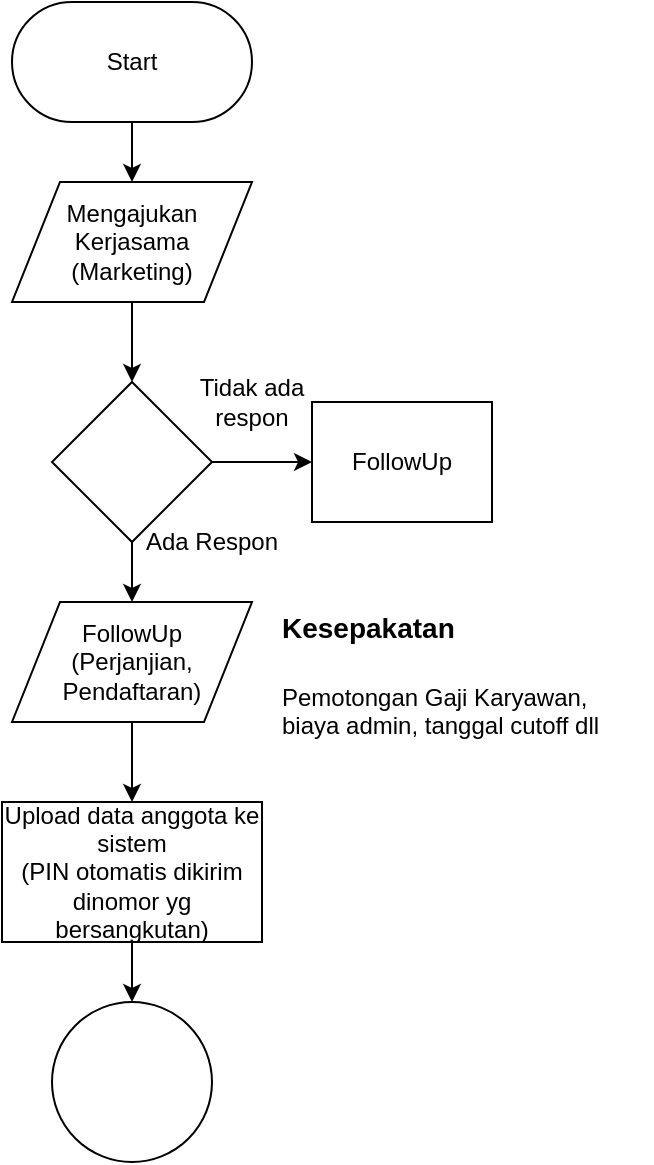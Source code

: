 <mxfile version="12.2.4" type="github" pages="1"><diagram id="SikVy1bVol5qIIZG4Op5" name="Page-1"><mxGraphModel dx="1129" dy="610" grid="1" gridSize="10" guides="1" tooltips="1" connect="1" arrows="1" fold="1" page="1" pageScale="1" pageWidth="850" pageHeight="1100" math="0" shadow="0"><root><mxCell id="0"/><mxCell id="1" parent="0"/><mxCell id="g8O48SXkrSliV69VItdM-21" value="" style="edgeStyle=orthogonalEdgeStyle;rounded=0;orthogonalLoop=1;jettySize=auto;html=1;" edge="1" parent="1" source="g8O48SXkrSliV69VItdM-3" target="g8O48SXkrSliV69VItdM-4"><mxGeometry relative="1" as="geometry"/></mxCell><mxCell id="g8O48SXkrSliV69VItdM-3" value="Start" style="rounded=1;whiteSpace=wrap;html=1;arcSize=50;" vertex="1" parent="1"><mxGeometry x="20" y="20" width="120" height="60" as="geometry"/></mxCell><mxCell id="g8O48SXkrSliV69VItdM-22" value="" style="edgeStyle=orthogonalEdgeStyle;rounded=0;orthogonalLoop=1;jettySize=auto;html=1;" edge="1" parent="1" source="g8O48SXkrSliV69VItdM-4" target="g8O48SXkrSliV69VItdM-8"><mxGeometry relative="1" as="geometry"/></mxCell><mxCell id="g8O48SXkrSliV69VItdM-4" value="&lt;span style=&quot;text-align: left ; white-space: normal&quot;&gt;Mengajukan Kerjasama&lt;/span&gt;&lt;br style=&quot;text-align: left ; white-space: normal&quot;&gt;&lt;span style=&quot;text-align: left ; white-space: normal&quot;&gt;(Marketing)&lt;/span&gt;" style="shape=parallelogram;perimeter=parallelogramPerimeter;whiteSpace=wrap;html=1;" vertex="1" parent="1"><mxGeometry x="20" y="110" width="120" height="60" as="geometry"/></mxCell><mxCell id="g8O48SXkrSliV69VItdM-20" value="" style="edgeStyle=orthogonalEdgeStyle;rounded=0;orthogonalLoop=1;jettySize=auto;html=1;" edge="1" parent="1" source="g8O48SXkrSliV69VItdM-8" target="g8O48SXkrSliV69VItdM-19"><mxGeometry relative="1" as="geometry"/></mxCell><mxCell id="g8O48SXkrSliV69VItdM-25" value="" style="edgeStyle=orthogonalEdgeStyle;rounded=0;orthogonalLoop=1;jettySize=auto;html=1;" edge="1" parent="1" source="g8O48SXkrSliV69VItdM-8" target="g8O48SXkrSliV69VItdM-24"><mxGeometry relative="1" as="geometry"/></mxCell><mxCell id="g8O48SXkrSliV69VItdM-8" value="" style="rhombus;whiteSpace=wrap;html=1;" vertex="1" parent="1"><mxGeometry x="40" y="210" width="80" height="80" as="geometry"/></mxCell><mxCell id="g8O48SXkrSliV69VItdM-17" value="Ada Respon" style="text;html=1;strokeColor=none;fillColor=none;align=center;verticalAlign=middle;whiteSpace=wrap;rounded=0;" vertex="1" parent="1"><mxGeometry x="80" y="280" width="80" height="20" as="geometry"/></mxCell><mxCell id="g8O48SXkrSliV69VItdM-18" value="Tidak ada respon" style="text;html=1;strokeColor=none;fillColor=none;align=center;verticalAlign=middle;whiteSpace=wrap;rounded=0;" vertex="1" parent="1"><mxGeometry x="100" y="210" width="80" height="20" as="geometry"/></mxCell><mxCell id="g8O48SXkrSliV69VItdM-19" value="FollowUp" style="rounded=0;whiteSpace=wrap;html=1;" vertex="1" parent="1"><mxGeometry x="170" y="220" width="90" height="60" as="geometry"/></mxCell><mxCell id="g8O48SXkrSliV69VItdM-29" value="" style="edgeStyle=orthogonalEdgeStyle;rounded=0;orthogonalLoop=1;jettySize=auto;html=1;" edge="1" parent="1" source="g8O48SXkrSliV69VItdM-24" target="g8O48SXkrSliV69VItdM-27"><mxGeometry relative="1" as="geometry"/></mxCell><mxCell id="g8O48SXkrSliV69VItdM-24" value="FollowUp&lt;br&gt;(Perjanjian, Pendaftaran)" style="shape=parallelogram;perimeter=parallelogramPerimeter;whiteSpace=wrap;html=1;" vertex="1" parent="1"><mxGeometry x="20" y="320" width="120" height="60" as="geometry"/></mxCell><mxCell id="g8O48SXkrSliV69VItdM-26" value="&lt;p style=&quot;line-height: 90%&quot;&gt;&lt;/p&gt;&lt;h1&gt;&lt;font style=&quot;font-size: 14px&quot;&gt;Kesepakatan&lt;/font&gt;&lt;/h1&gt;&lt;p&gt;Pemotongan Gaji Karyawan, biaya admin, tanggal cutoff dll&lt;/p&gt;&lt;p&gt;&lt;/p&gt;" style="text;html=1;strokeColor=none;fillColor=none;spacing=5;spacingTop=-20;whiteSpace=wrap;overflow=hidden;rounded=0;" vertex="1" parent="1"><mxGeometry x="150" y="310" width="190" height="80" as="geometry"/></mxCell><mxCell id="g8O48SXkrSliV69VItdM-31" value="" style="edgeStyle=orthogonalEdgeStyle;rounded=0;orthogonalLoop=1;jettySize=auto;html=1;" edge="1" parent="1" source="g8O48SXkrSliV69VItdM-27" target="g8O48SXkrSliV69VItdM-30"><mxGeometry relative="1" as="geometry"/></mxCell><mxCell id="g8O48SXkrSliV69VItdM-27" value="Upload data anggota ke sistem&lt;br&gt;(PIN otomatis dikirim dinomor yg bersangkutan)" style="rounded=0;whiteSpace=wrap;html=1;" vertex="1" parent="1"><mxGeometry x="15" y="420" width="130" height="70" as="geometry"/></mxCell><mxCell id="g8O48SXkrSliV69VItdM-30" value="" style="ellipse;whiteSpace=wrap;html=1;aspect=fixed;" vertex="1" parent="1"><mxGeometry x="40" y="520" width="80" height="80" as="geometry"/></mxCell></root></mxGraphModel></diagram></mxfile>